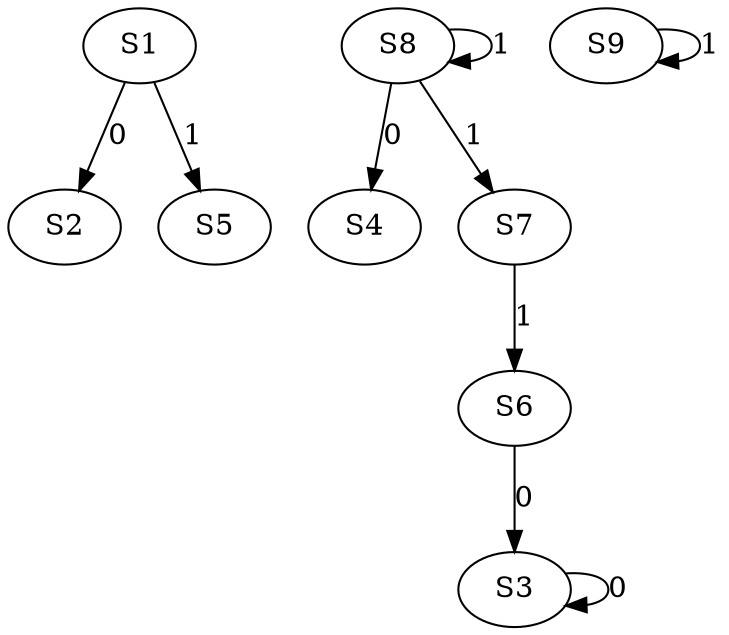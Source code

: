 strict digraph {
	S1 -> S2 [ label = 0 ];
	S6 -> S3 [ label = 0 ];
	S8 -> S4 [ label = 0 ];
	S1 -> S5 [ label = 1 ];
	S7 -> S6 [ label = 1 ];
	S8 -> S7 [ label = 1 ];
	S8 -> S8 [ label = 1 ];
	S9 -> S9 [ label = 1 ];
	S3 -> S3 [ label = 0 ];
}